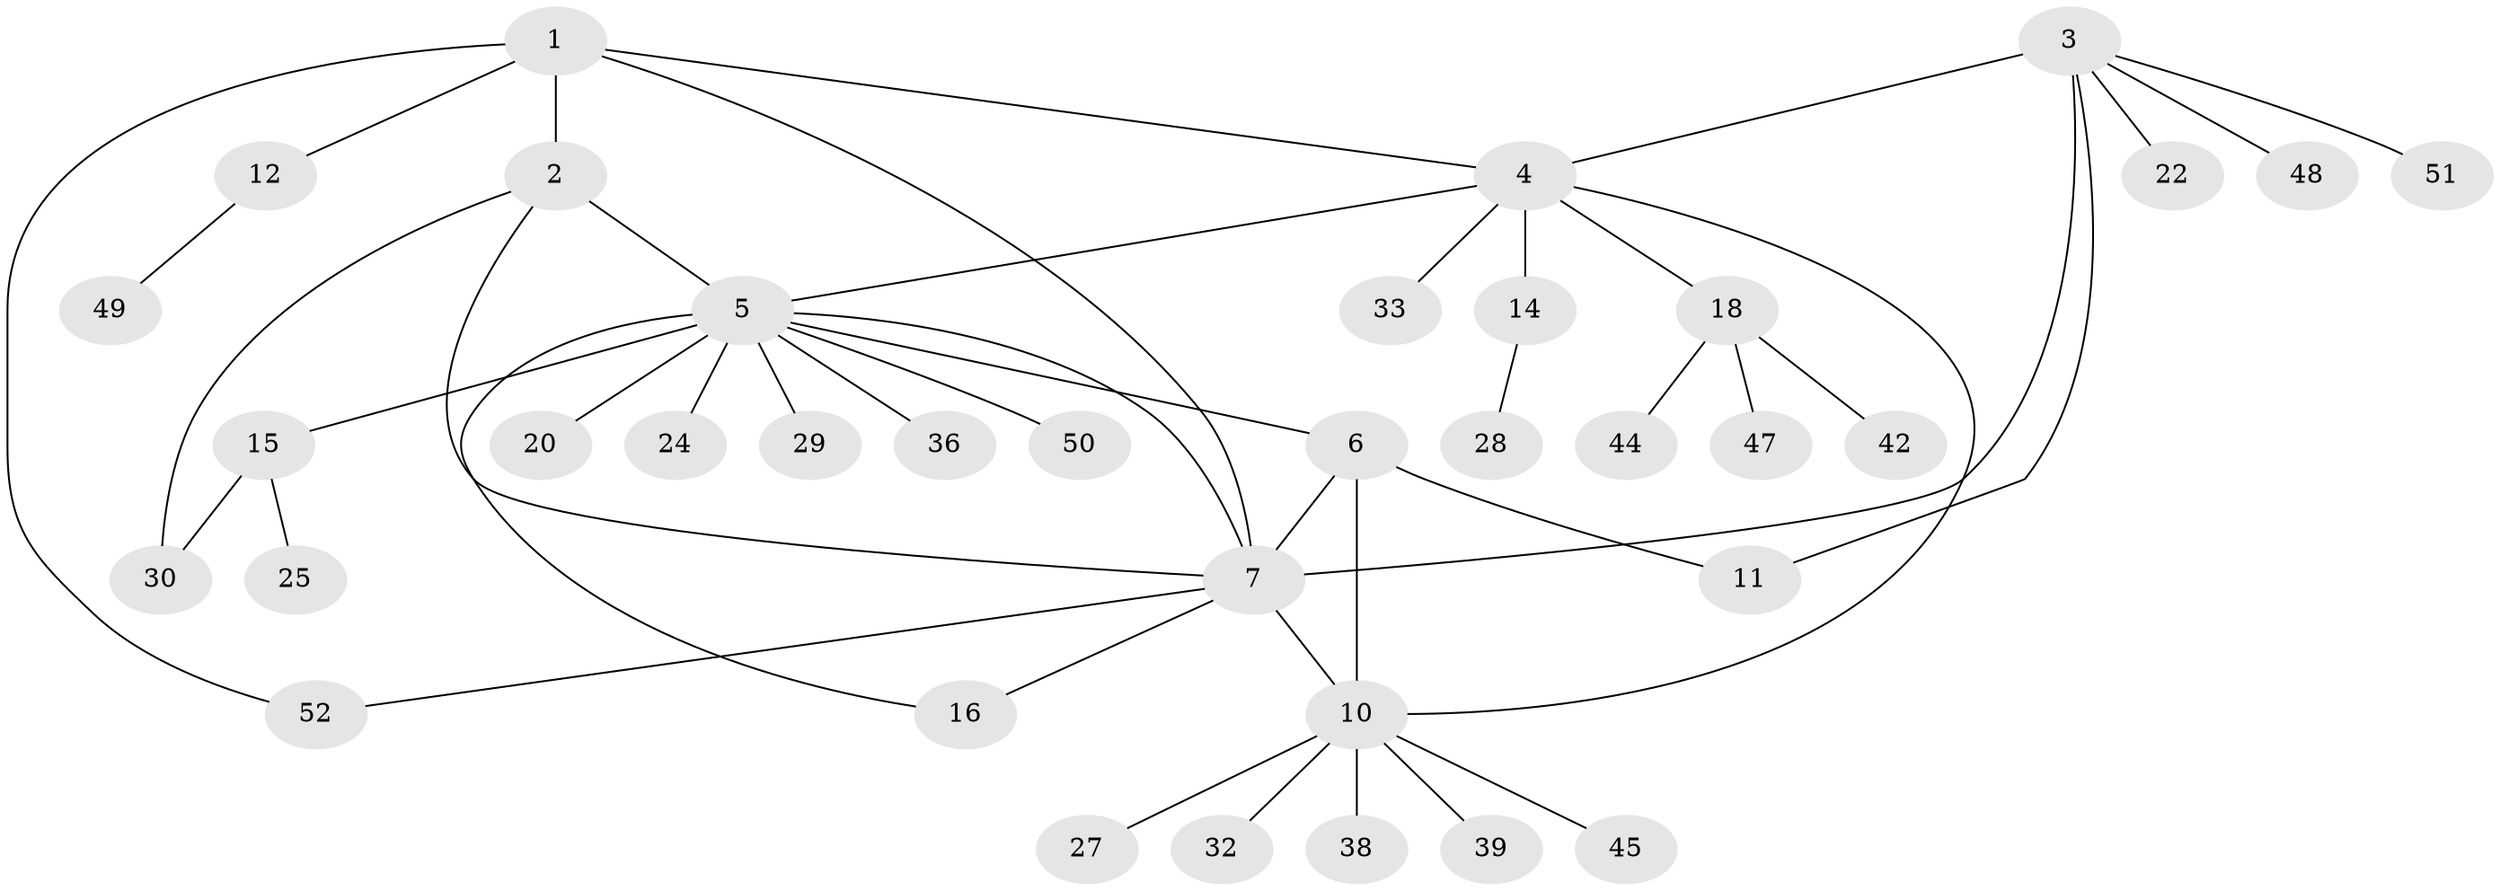 // original degree distribution, {5: 0.1346153846153846, 4: 0.057692307692307696, 7: 0.038461538461538464, 9: 0.019230769230769232, 6: 0.019230769230769232, 3: 0.038461538461538464, 2: 0.23076923076923078, 1: 0.46153846153846156}
// Generated by graph-tools (version 1.1) at 2025/42/03/06/25 10:42:08]
// undirected, 36 vertices, 46 edges
graph export_dot {
graph [start="1"]
  node [color=gray90,style=filled];
  1 [super="+23"];
  2 [super="+17"];
  3 [super="+8"];
  4 [super="+19"];
  5 [super="+13"];
  6;
  7 [super="+9"];
  10 [super="+26"];
  11 [super="+34"];
  12;
  14 [super="+21"];
  15 [super="+43"];
  16;
  18 [super="+46"];
  20 [super="+31"];
  22 [super="+35"];
  24;
  25;
  27 [super="+40"];
  28 [super="+37"];
  29 [super="+41"];
  30;
  32;
  33;
  36;
  38;
  39;
  42;
  44;
  45;
  47;
  48;
  49;
  50;
  51;
  52;
  1 -- 2;
  1 -- 4;
  1 -- 12;
  1 -- 7;
  1 -- 52;
  2 -- 5 [weight=2];
  2 -- 7;
  2 -- 30;
  3 -- 4;
  3 -- 11;
  3 -- 48;
  3 -- 51;
  3 -- 22;
  3 -- 7 [weight=2];
  4 -- 5;
  4 -- 14;
  4 -- 18;
  4 -- 33;
  4 -- 10;
  5 -- 6;
  5 -- 16;
  5 -- 20;
  5 -- 36;
  5 -- 50;
  5 -- 7;
  5 -- 24;
  5 -- 29;
  5 -- 15;
  6 -- 7;
  6 -- 10 [weight=2];
  6 -- 11;
  7 -- 16;
  7 -- 52;
  7 -- 10;
  10 -- 27;
  10 -- 32;
  10 -- 45;
  10 -- 38;
  10 -- 39;
  12 -- 49;
  14 -- 28;
  15 -- 25;
  15 -- 30;
  18 -- 42;
  18 -- 44;
  18 -- 47;
}
